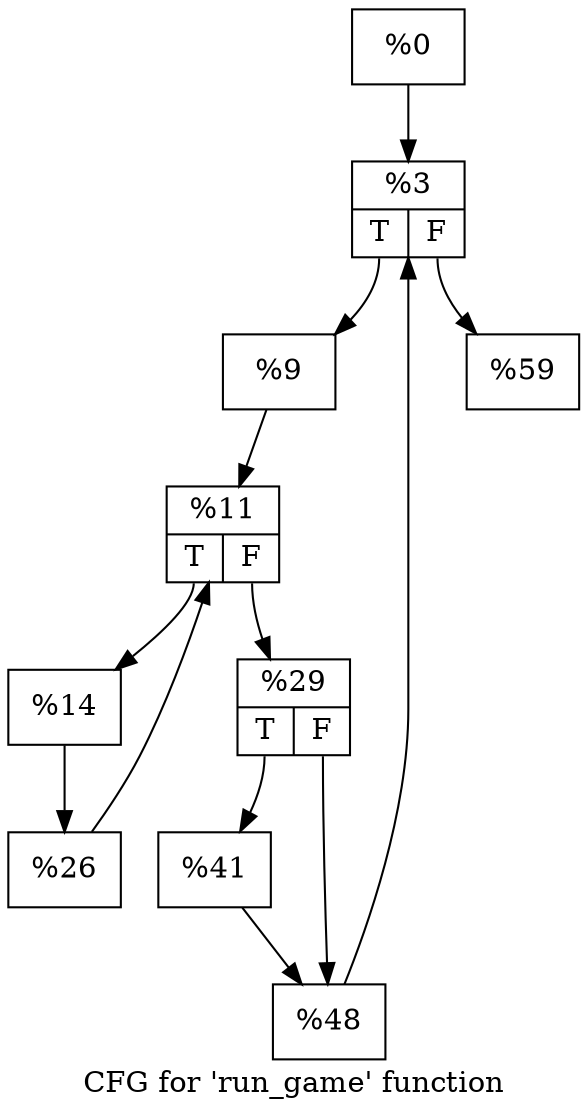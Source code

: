 digraph "CFG for 'run_game' function" {
	label="CFG for 'run_game' function";

	Node0xbd4de0 [shape=record,label="{%0}"];
	Node0xbd4de0 -> Node0xbd6040;
	Node0xbd6040 [shape=record,label="{%3|{<s0>T|<s1>F}}"];
	Node0xbd6040:s0 -> Node0xbd64e0;
	Node0xbd6040:s1 -> Node0xbd6540;
	Node0xbd64e0 [shape=record,label="{%9}"];
	Node0xbd64e0 -> Node0xbd68e0;
	Node0xbd68e0 [shape=record,label="{%11|{<s0>T|<s1>F}}"];
	Node0xbd68e0:s0 -> Node0xbd6b20;
	Node0xbd68e0:s1 -> Node0xbd6b80;
	Node0xbd6b20 [shape=record,label="{%14}"];
	Node0xbd6b20 -> Node0xbd6fc0;
	Node0xbd6fc0 [shape=record,label="{%26}"];
	Node0xbd6fc0 -> Node0xbd68e0;
	Node0xbd6b80 [shape=record,label="{%29|{<s0>T|<s1>F}}"];
	Node0xbd6b80:s0 -> Node0xbd8660;
	Node0xbd6b80:s1 -> Node0xbd86c0;
	Node0xbd8660 [shape=record,label="{%41}"];
	Node0xbd8660 -> Node0xbd86c0;
	Node0xbd86c0 [shape=record,label="{%48}"];
	Node0xbd86c0 -> Node0xbd6040;
	Node0xbd6540 [shape=record,label="{%59}"];
}
